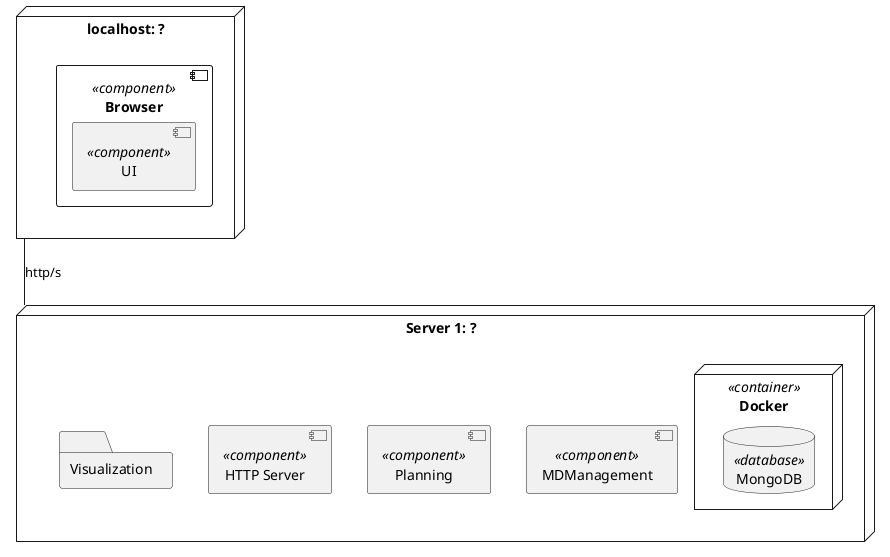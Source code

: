 @startuml dev-physical-view

node "localhost: ?" as LOCAL {
  component "Browser" as B <<component>> {
    component "UI" as UI <<component>> {
    }
  }
}

node "Server 1: ?" as S1 {
  component "MDManagement" as MDM <<component>> { 
  }
  component "Planning" as P <<component>>  { 
  }
  component "HTTP Server" as SERV <<component>> { 
  }
  folder "Visualization" as V {
  }
  node "Docker" <<container>> {
    database "MongoDB" as DB <<database>> {
    }
  }
}

LOCAL -- S1 : http/s

@enduml
